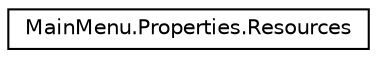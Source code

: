 digraph "Graphical Class Hierarchy"
{
 // LATEX_PDF_SIZE
  edge [fontname="Helvetica",fontsize="10",labelfontname="Helvetica",labelfontsize="10"];
  node [fontname="Helvetica",fontsize="10",shape=record];
  rankdir="LR";
  Node0 [label="MainMenu.Properties.Resources",height=0.2,width=0.4,color="black", fillcolor="white", style="filled",URL="$class_main_menu_1_1_properties_1_1_resources.html",tooltip="Une classe de ressource fortement typée destinée, entre autres, à la consultation des chaînes localis..."];
}
